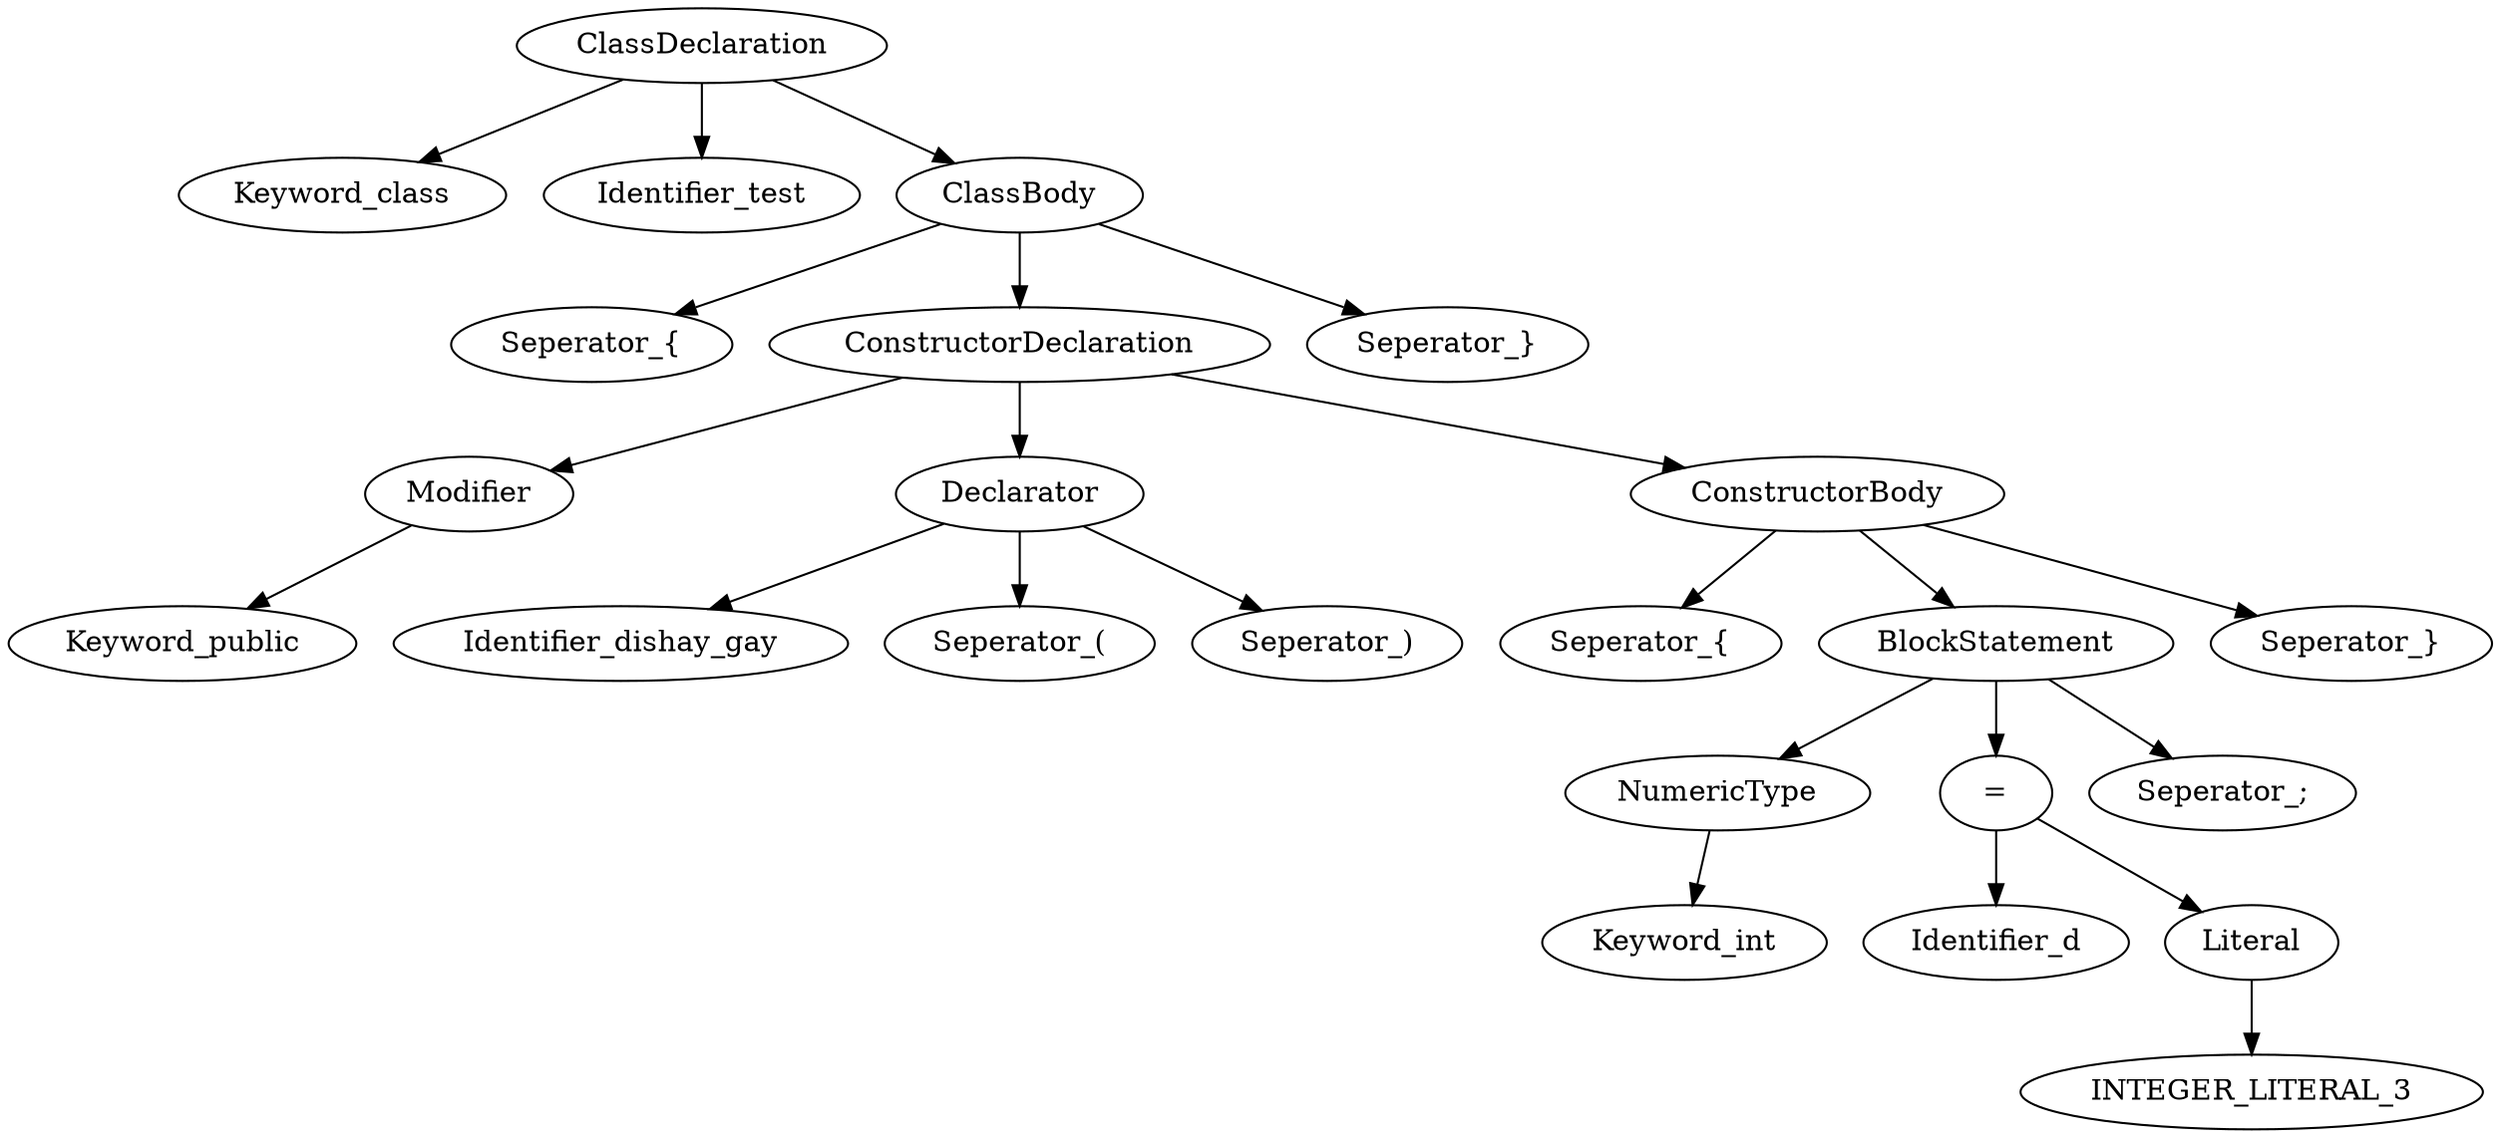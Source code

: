 digraph G{
node[ordering=out]
n1a[label="Keyword_public"]
n1[label="Modifier"]
n1->n1a
n2a[label="Identifier_dishay_gay"]
n2b[label="Seperator_("]
n2c[label="Seperator_)"]
n2[label="Declarator"]
n2->n2a
n2->n2b
n2->n2c
n3a[label="Keyword_int"]
n3[label="NumericType"]
n3->n3a
n4a[label="INTEGER_LITERAL_3"]
n4[label="Literal"]
n4->n4a
n5a[label="Identifier_d"]
n5[label="="]
n5->n5a
n5->n4
n6c[label="Seperator_;"]
n6[label="BlockStatement"]
n6->n3
n6->n5
n6->n6c
n7a[label="Seperator_{"]
n7c[label="Seperator_}"]
n7[label="ConstructorBody"]
n7->n7a
n7->n6
n7->n7c
n8[label="ConstructorDeclaration"]
n8->n1
n8->n2
n8->n7
n9a[label="Seperator_{"]
n9c[label="Seperator_}"]
n9[label="ClassBody"]
n9->n9a
n9->n8
n9->n9c
n10a[label="Keyword_class"]
n10b[label="Identifier_test"]
n10[label="ClassDeclaration"]
n10->n10a
n10->n10b
n10->n9
}
